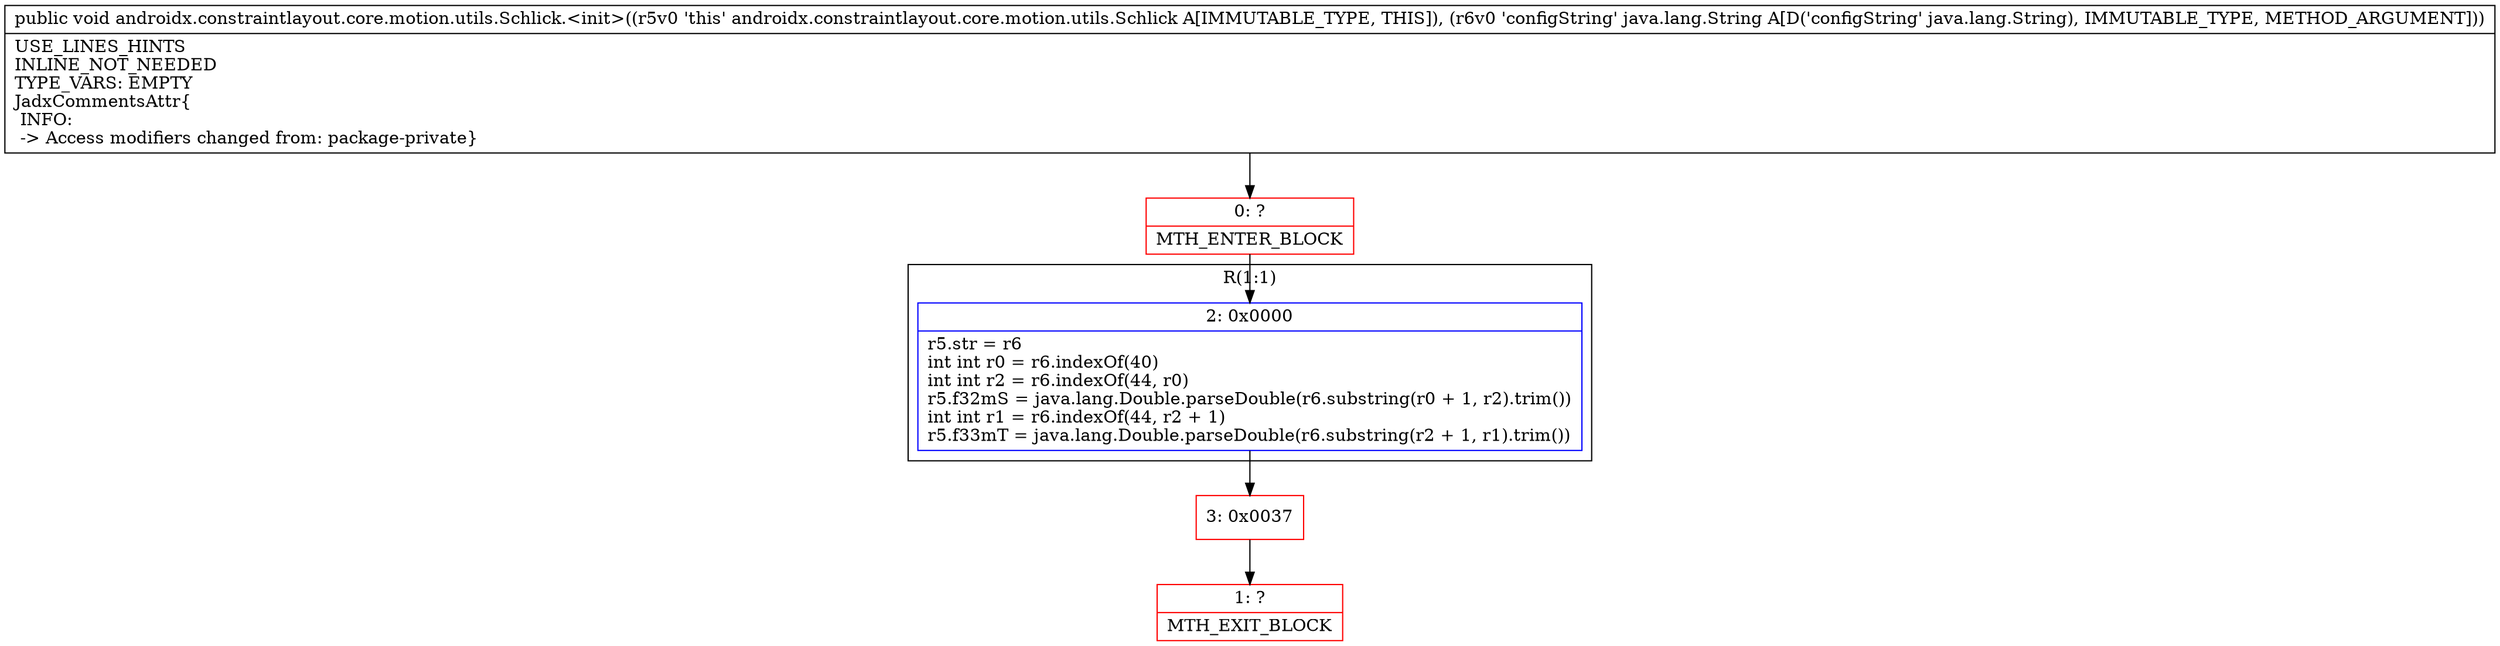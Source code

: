 digraph "CFG forandroidx.constraintlayout.core.motion.utils.Schlick.\<init\>(Ljava\/lang\/String;)V" {
subgraph cluster_Region_1220413038 {
label = "R(1:1)";
node [shape=record,color=blue];
Node_2 [shape=record,label="{2\:\ 0x0000|r5.str = r6\lint int r0 = r6.indexOf(40)\lint int r2 = r6.indexOf(44, r0)\lr5.f32mS = java.lang.Double.parseDouble(r6.substring(r0 + 1, r2).trim())\lint int r1 = r6.indexOf(44, r2 + 1)\lr5.f33mT = java.lang.Double.parseDouble(r6.substring(r2 + 1, r1).trim())\l}"];
}
Node_0 [shape=record,color=red,label="{0\:\ ?|MTH_ENTER_BLOCK\l}"];
Node_3 [shape=record,color=red,label="{3\:\ 0x0037}"];
Node_1 [shape=record,color=red,label="{1\:\ ?|MTH_EXIT_BLOCK\l}"];
MethodNode[shape=record,label="{public void androidx.constraintlayout.core.motion.utils.Schlick.\<init\>((r5v0 'this' androidx.constraintlayout.core.motion.utils.Schlick A[IMMUTABLE_TYPE, THIS]), (r6v0 'configString' java.lang.String A[D('configString' java.lang.String), IMMUTABLE_TYPE, METHOD_ARGUMENT]))  | USE_LINES_HINTS\lINLINE_NOT_NEEDED\lTYPE_VARS: EMPTY\lJadxCommentsAttr\{\l INFO: \l \-\> Access modifiers changed from: package\-private\}\l}"];
MethodNode -> Node_0;Node_2 -> Node_3;
Node_0 -> Node_2;
Node_3 -> Node_1;
}

